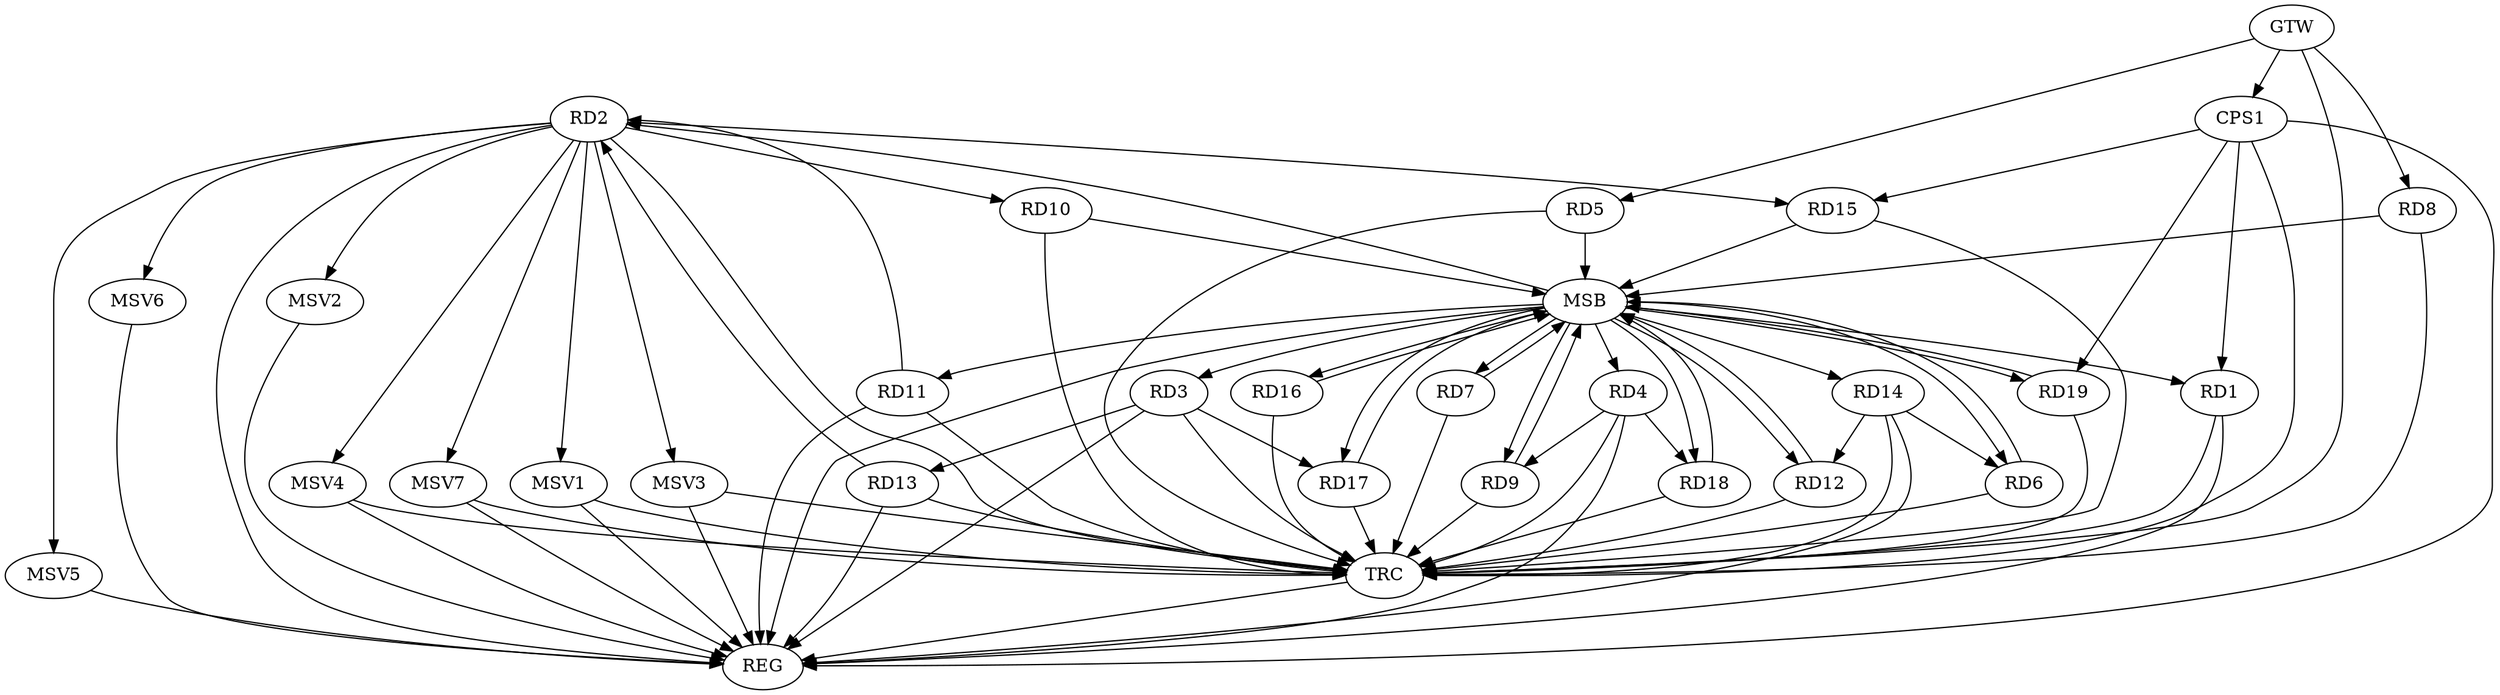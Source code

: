 strict digraph G {
  RD1 [ label="RD1" ];
  RD2 [ label="RD2" ];
  RD3 [ label="RD3" ];
  RD4 [ label="RD4" ];
  RD5 [ label="RD5" ];
  RD6 [ label="RD6" ];
  RD7 [ label="RD7" ];
  RD8 [ label="RD8" ];
  RD9 [ label="RD9" ];
  RD10 [ label="RD10" ];
  RD11 [ label="RD11" ];
  RD12 [ label="RD12" ];
  RD13 [ label="RD13" ];
  RD14 [ label="RD14" ];
  RD15 [ label="RD15" ];
  RD16 [ label="RD16" ];
  RD17 [ label="RD17" ];
  RD18 [ label="RD18" ];
  RD19 [ label="RD19" ];
  CPS1 [ label="CPS1" ];
  GTW [ label="GTW" ];
  REG [ label="REG" ];
  MSB [ label="MSB" ];
  TRC [ label="TRC" ];
  MSV1 [ label="MSV1" ];
  MSV2 [ label="MSV2" ];
  MSV3 [ label="MSV3" ];
  MSV4 [ label="MSV4" ];
  MSV5 [ label="MSV5" ];
  MSV6 [ label="MSV6" ];
  MSV7 [ label="MSV7" ];
  RD2 -> RD10;
  RD11 -> RD2;
  RD13 -> RD2;
  RD2 -> RD15;
  RD3 -> RD13;
  RD3 -> RD17;
  RD4 -> RD9;
  RD4 -> RD18;
  RD14 -> RD6;
  RD14 -> RD12;
  CPS1 -> RD1;
  CPS1 -> RD19;
  CPS1 -> RD15;
  GTW -> RD5;
  GTW -> RD8;
  GTW -> CPS1;
  RD1 -> REG;
  RD2 -> REG;
  RD3 -> REG;
  RD4 -> REG;
  RD11 -> REG;
  RD13 -> REG;
  RD14 -> REG;
  CPS1 -> REG;
  RD5 -> MSB;
  MSB -> RD4;
  MSB -> RD9;
  MSB -> RD12;
  MSB -> RD16;
  MSB -> REG;
  RD6 -> MSB;
  MSB -> RD3;
  RD7 -> MSB;
  RD8 -> MSB;
  MSB -> RD7;
  MSB -> RD14;
  MSB -> RD17;
  RD9 -> MSB;
  MSB -> RD2;
  MSB -> RD11;
  RD10 -> MSB;
  MSB -> RD6;
  MSB -> RD19;
  RD12 -> MSB;
  RD15 -> MSB;
  MSB -> RD1;
  RD16 -> MSB;
  RD17 -> MSB;
  MSB -> RD18;
  RD18 -> MSB;
  RD19 -> MSB;
  RD1 -> TRC;
  RD2 -> TRC;
  RD3 -> TRC;
  RD4 -> TRC;
  RD5 -> TRC;
  RD6 -> TRC;
  RD7 -> TRC;
  RD8 -> TRC;
  RD9 -> TRC;
  RD10 -> TRC;
  RD11 -> TRC;
  RD12 -> TRC;
  RD13 -> TRC;
  RD14 -> TRC;
  RD15 -> TRC;
  RD16 -> TRC;
  RD17 -> TRC;
  RD18 -> TRC;
  RD19 -> TRC;
  CPS1 -> TRC;
  GTW -> TRC;
  TRC -> REG;
  RD2 -> MSV1;
  MSV1 -> REG;
  MSV1 -> TRC;
  RD2 -> MSV2;
  RD2 -> MSV3;
  MSV2 -> REG;
  MSV3 -> REG;
  MSV3 -> TRC;
  RD2 -> MSV4;
  MSV4 -> REG;
  MSV4 -> TRC;
  RD2 -> MSV5;
  RD2 -> MSV6;
  MSV5 -> REG;
  MSV6 -> REG;
  RD2 -> MSV7;
  MSV7 -> REG;
  MSV7 -> TRC;
}
